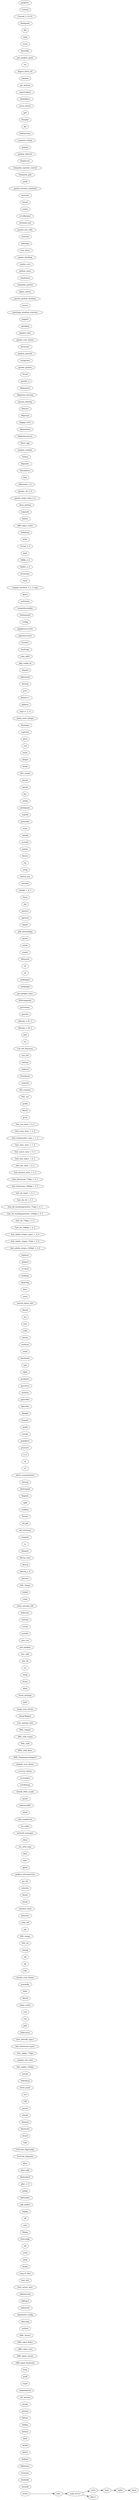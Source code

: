 digraph G {
	graph [layout=dot rankdir=LR]

xterm->xinit->xorg_server->tools->bash->eglibc->linux
xorg_server->libx11
mesalib
libxkbfile
freetype
libfontenc
libXfont
libICE
libSM
libXt
libXmu
libXpm
libXaw

pixman
xtrans
util_macros
makedepend
expat
groff
llvm
xterm
xf86_input_keyboard
xf86_input_mouse
xf86_video_vesa
xf86_video_fbdev
XML_Parser
intltool
xkbcomp
xkeyboard_config
mkfontdir
bdftopcf
mkfontscale
font_cursor_misc
xorg_server
font_util
xorg_cf_files
imake
rplay
vtwm
atk
fontconfig
libpng
cairo
tiff
libjpeg
gdk_pixbuf
libXrender
pango
gtk[label="gtk+_2_0"]
libxfce4util
dbus_glib
dbus
ExtUtils_Depends
ExtUtils_PkgConfig
Glib
xfconf
libxfce4ui
libwnck
xfwm4
garcon
URI
exo
xfce4_panel
xfdesktop
procps
font_adobe_100dpi
module_init_tools
font_adobe_75dpi
font_bitstream_type1
font_xfree86_type1
libXcursor
gdb
vim
vala
menu_cache
libexif
libfm
pcmanfm
hicolor_icon_theme
ruby
git
sdl
smpeg
SDL_ttf
SDL_image
sge
ruby_sdl
firmware
wireless_tools
kmod
libusb
usbutils
pci_ids
gobject_introspection
gperf
udev
libnl
nss_with_nspr
dhcp
network_manager
iso_codes
wpa_supplicant
libxft
libXaw3dXft
xpaint
iwlwifi_3945_ucode
setxkbmap
xcursorgen
xcursor_theme
default_icon_theme
XML_NamespaceSupport
XML_SAX_Base
XML_SAX
XML_SAX_Expat
XML_Simple
icon_naming_utils
ImageMagick
tango_icon_theme
libXi
xfce4_settings
libelf
ltrace
slang
mc
alsa_lib
alsa_utils
alsa_plugins
alsa_oss
udev
pciutils
screen
xterm
xlsfonts
bdfresize
efont_unicode_bdf
ctags
fribidi
SDL_Pango
libcroco
librsvg_2_0
libsvg
libsvg_cairo
libpaper
xz
libpng
tuxpaint
sdl_rotozoom
sdl_gfx
Thunar
readline
cgdb
libglade
libxfcegui4
libsoup
xfce4_screenshooter
tcl
tk
ri_li
py2cairo
pygobject
numpy
pygtk
Pygame
libogg0
libvorbis
gnurobbo
omnitux
gnuchess
gcompris
sqlite
cpio
dosfstools
nasm
syslinux
mtools
as86
mbr
lua
ibmad
shared_mime_info
yasm
libav
libid3tag
madplay
x11perf
gtkperf
mplayer
font_adobe_utopia_100dpi_1_0_4
font_adobe_utopia_75dpi_1_0_4
font_adobe_utopia_type1_1_0_4
font_bh_100dpi_1_0_3
font_bh_75dpi_1_0_3
font_bh_lucidatypewriter_100dpi_1_0_3
font_bh_lucidatypewriter_75dpi_1_0_3
font_bh_ttf_1_0_3
font_bh_type1_1_0_3
font_bitstream_100dpi_1_0_3
font_bitstream_75dpi_1_0_3
font_daewoo_misc_1_0_3
font_dec_misc_1_0_3
font_ibm_type1_1_0_3
font_micro_misc_1_0_3
font_misc_misc_1_1_2
font_schumacher_misc_1_1_2
font_sony_misc_1_0_3
font_sun_misc_1_0_3
gvim
liba52
guilib
SDL_net
t4k_common
tuxmath
libmikmod
mikmod
tuxtype
xcb_util
xcb_util_keysyms
icu
glib
libsoup_2_39_2
glib
libsoup_2_41_3
geoclue
gstreamer
libXcomposite
gst_plugins_base
gstreamer
gst_plugins_base
webkitgtk
wxWidgets
qt
vlc
qt
libXrandr
xrandr
nettle
gnutls
glib_networking
midori
lua
Thunar
openssh
openssl
abe
bison
webkit_1_8_3
midori
enchant
Switch_pm
libpng
unzip
zip
firefox
psmisc
sysvinit
squeak
etoys
portaudio
espeak
pysiogame
cmake
flac
openal
physfs
SDL_sound
dumb
allegro
boost
curl
glew
supertux
libunique
xfce4_notes_plugin
sigc[label="sigc++_2_0"]
glibmm
libxml[label="libxml++"]
pcre
firefox
librtmp
lightspark
libyaml
ruby
pkg_config_rb
ruby_gtk2
fontforge
freefont
gtksourceview
pygtksourceview
GvRng
littlewizard
tuxmathscrabble
wxPython
qemu
compat_wireless_3_5_3_snpc
rsync
brcmsmac
libIDL_2_0
ORBit_2_0
popt
GConf_2_0
libXv
libXdmcp
xf86_input_evdev
xorg_server
libXtst
xdpyinfo
dbus_python
gnome_mime_data_2_0
gnome_vfs_2_0
libbonobo_2_0
lynx
libcanberra
libgnome
Python
pangox_compat
libart_lgpl
libgnomecanvas
libbonoboui
libgpg_error
libgcrypt
libtasn1
gnome_keyring
libgnome_keyring
libgnomeui
pyorbit_2
pyorbit_2
GConf
gnome_python
setuptools
python_dateutil
decorator
gnome_icon_theme
poppler_data
openjpeg
openjpeg
poppler
gsettings_desktop_schemas
evince
gnome_python_desktop
pango
atk
hippo_canvas
telepathy_python
simplejson
python_cjson
xapian_core
xapian_bindings
icon_slicer
xbitmaps
xsetroot
gsettings_desktop_schemas
gnome_doc_utils
docbook_xml
scrollkeeper
zenity
itstool
metacity
gnome_themes_standard
pudb
telepathy_glib
telepathy_mission_control
libxklavier
python_xklavier
gamine
tuxpaint_stamp
libXinerama
glu
freeglut
glw
mesa_demos
libXxf86vm
supertuxkart
gst_python
jukebox
dejavu_fonts_ttf
vte
compat_wireless_3_5_3_snpc
gst_plugins_good
libsndfile
scons
swig
fltk
fluidsynth
Csound_5_19_01
Csound
graphviz
}
